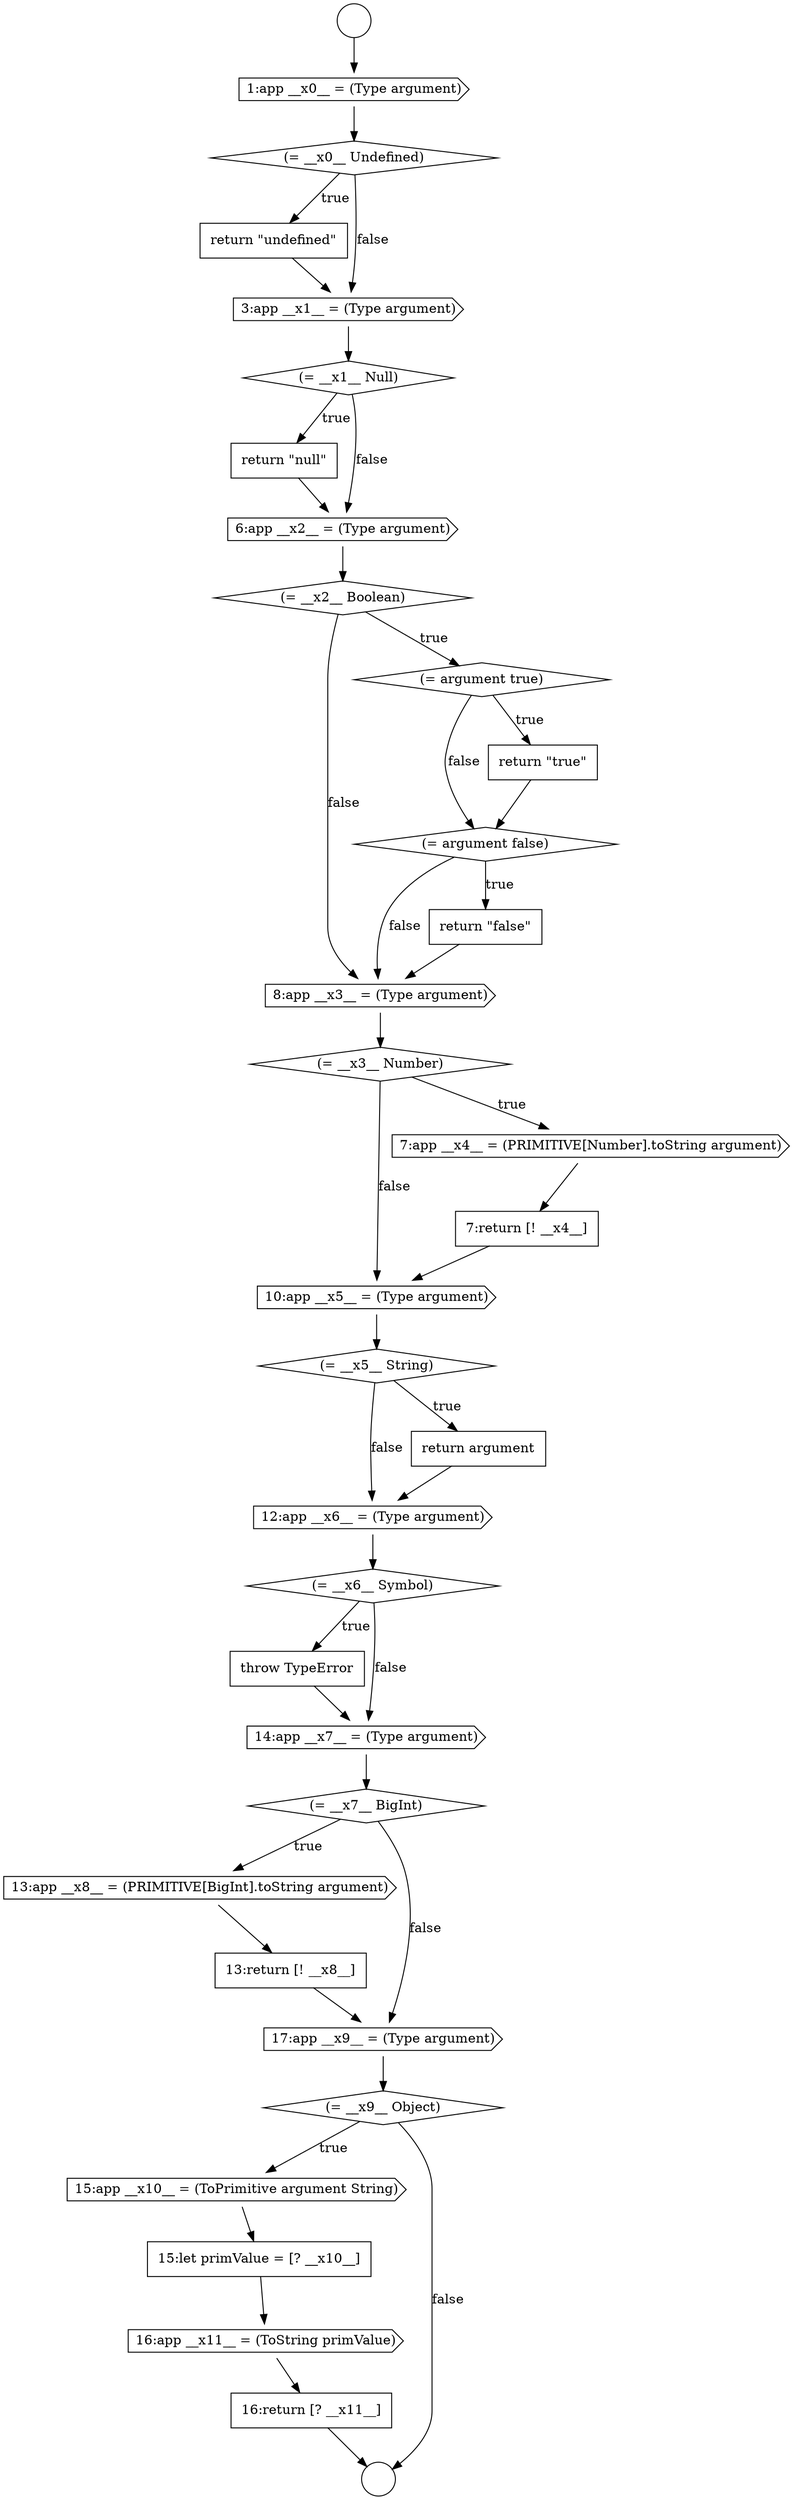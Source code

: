 digraph {
  node21047 [shape=cds, label=<<font color="black">8:app __x3__ = (Type argument)</font>> color="black" fillcolor="white" style=filled]
  node21037 [shape=none, margin=0, label=<<font color="black">
    <table border="0" cellborder="1" cellspacing="0" cellpadding="10">
      <tr><td align="left">return &quot;undefined&quot;</td></tr>
    </table>
  </font>> color="black" fillcolor="white" style=filled]
  node21060 [shape=none, margin=0, label=<<font color="black">
    <table border="0" cellborder="1" cellspacing="0" cellpadding="10">
      <tr><td align="left">13:return [! __x8__]</td></tr>
    </table>
  </font>> color="black" fillcolor="white" style=filled]
  node21051 [shape=cds, label=<<font color="black">10:app __x5__ = (Type argument)</font>> color="black" fillcolor="white" style=filled]
  node21035 [shape=cds, label=<<font color="black">1:app __x0__ = (Type argument)</font>> color="black" fillcolor="white" style=filled]
  node21052 [shape=diamond, label=<<font color="black">(= __x5__ String)</font>> color="black" fillcolor="white" style=filled]
  node21065 [shape=cds, label=<<font color="black">16:app __x11__ = (ToString primValue)</font>> color="black" fillcolor="white" style=filled]
  node21039 [shape=diamond, label=<<font color="black">(= __x1__ Null)</font>> color="black" fillcolor="white" style=filled]
  node21056 [shape=none, margin=0, label=<<font color="black">
    <table border="0" cellborder="1" cellspacing="0" cellpadding="10">
      <tr><td align="left">throw TypeError</td></tr>
    </table>
  </font>> color="black" fillcolor="white" style=filled]
  node21049 [shape=cds, label=<<font color="black">7:app __x4__ = (PRIMITIVE[Number].toString argument)</font>> color="black" fillcolor="white" style=filled]
  node21040 [shape=none, margin=0, label=<<font color="black">
    <table border="0" cellborder="1" cellspacing="0" cellpadding="10">
      <tr><td align="left">return &quot;null&quot;</td></tr>
    </table>
  </font>> color="black" fillcolor="white" style=filled]
  node21050 [shape=none, margin=0, label=<<font color="black">
    <table border="0" cellborder="1" cellspacing="0" cellpadding="10">
      <tr><td align="left">7:return [! __x4__]</td></tr>
    </table>
  </font>> color="black" fillcolor="white" style=filled]
  node21043 [shape=diamond, label=<<font color="black">(= argument true)</font>> color="black" fillcolor="white" style=filled]
  node21064 [shape=none, margin=0, label=<<font color="black">
    <table border="0" cellborder="1" cellspacing="0" cellpadding="10">
      <tr><td align="left">15:let primValue = [? __x10__]</td></tr>
    </table>
  </font>> color="black" fillcolor="white" style=filled]
  node21066 [shape=none, margin=0, label=<<font color="black">
    <table border="0" cellborder="1" cellspacing="0" cellpadding="10">
      <tr><td align="left">16:return [? __x11__]</td></tr>
    </table>
  </font>> color="black" fillcolor="white" style=filled]
  node21054 [shape=cds, label=<<font color="black">12:app __x6__ = (Type argument)</font>> color="black" fillcolor="white" style=filled]
  node21063 [shape=cds, label=<<font color="black">15:app __x10__ = (ToPrimitive argument String)</font>> color="black" fillcolor="white" style=filled]
  node21034 [shape=circle label=" " color="black" fillcolor="white" style=filled]
  node21033 [shape=circle label=" " color="black" fillcolor="white" style=filled]
  node21042 [shape=diamond, label=<<font color="black">(= __x2__ Boolean)</font>> color="black" fillcolor="white" style=filled]
  node21059 [shape=cds, label=<<font color="black">13:app __x8__ = (PRIMITIVE[BigInt].toString argument)</font>> color="black" fillcolor="white" style=filled]
  node21038 [shape=cds, label=<<font color="black">3:app __x1__ = (Type argument)</font>> color="black" fillcolor="white" style=filled]
  node21055 [shape=diamond, label=<<font color="black">(= __x6__ Symbol)</font>> color="black" fillcolor="white" style=filled]
  node21046 [shape=none, margin=0, label=<<font color="black">
    <table border="0" cellborder="1" cellspacing="0" cellpadding="10">
      <tr><td align="left">return &quot;false&quot;</td></tr>
    </table>
  </font>> color="black" fillcolor="white" style=filled]
  node21045 [shape=diamond, label=<<font color="black">(= argument false)</font>> color="black" fillcolor="white" style=filled]
  node21062 [shape=diamond, label=<<font color="black">(= __x9__ Object)</font>> color="black" fillcolor="white" style=filled]
  node21058 [shape=diamond, label=<<font color="black">(= __x7__ BigInt)</font>> color="black" fillcolor="white" style=filled]
  node21041 [shape=cds, label=<<font color="black">6:app __x2__ = (Type argument)</font>> color="black" fillcolor="white" style=filled]
  node21061 [shape=cds, label=<<font color="black">17:app __x9__ = (Type argument)</font>> color="black" fillcolor="white" style=filled]
  node21036 [shape=diamond, label=<<font color="black">(= __x0__ Undefined)</font>> color="black" fillcolor="white" style=filled]
  node21053 [shape=none, margin=0, label=<<font color="black">
    <table border="0" cellborder="1" cellspacing="0" cellpadding="10">
      <tr><td align="left">return argument</td></tr>
    </table>
  </font>> color="black" fillcolor="white" style=filled]
  node21048 [shape=diamond, label=<<font color="black">(= __x3__ Number)</font>> color="black" fillcolor="white" style=filled]
  node21057 [shape=cds, label=<<font color="black">14:app __x7__ = (Type argument)</font>> color="black" fillcolor="white" style=filled]
  node21044 [shape=none, margin=0, label=<<font color="black">
    <table border="0" cellborder="1" cellspacing="0" cellpadding="10">
      <tr><td align="left">return &quot;true&quot;</td></tr>
    </table>
  </font>> color="black" fillcolor="white" style=filled]
  node21051 -> node21052 [ color="black"]
  node21063 -> node21064 [ color="black"]
  node21045 -> node21046 [label=<<font color="black">true</font>> color="black"]
  node21045 -> node21047 [label=<<font color="black">false</font>> color="black"]
  node21042 -> node21043 [label=<<font color="black">true</font>> color="black"]
  node21042 -> node21047 [label=<<font color="black">false</font>> color="black"]
  node21035 -> node21036 [ color="black"]
  node21059 -> node21060 [ color="black"]
  node21056 -> node21057 [ color="black"]
  node21060 -> node21061 [ color="black"]
  node21064 -> node21065 [ color="black"]
  node21050 -> node21051 [ color="black"]
  node21048 -> node21049 [label=<<font color="black">true</font>> color="black"]
  node21048 -> node21051 [label=<<font color="black">false</font>> color="black"]
  node21065 -> node21066 [ color="black"]
  node21062 -> node21063 [label=<<font color="black">true</font>> color="black"]
  node21062 -> node21034 [label=<<font color="black">false</font>> color="black"]
  node21053 -> node21054 [ color="black"]
  node21044 -> node21045 [ color="black"]
  node21036 -> node21037 [label=<<font color="black">true</font>> color="black"]
  node21036 -> node21038 [label=<<font color="black">false</font>> color="black"]
  node21052 -> node21053 [label=<<font color="black">true</font>> color="black"]
  node21052 -> node21054 [label=<<font color="black">false</font>> color="black"]
  node21057 -> node21058 [ color="black"]
  node21047 -> node21048 [ color="black"]
  node21040 -> node21041 [ color="black"]
  node21037 -> node21038 [ color="black"]
  node21043 -> node21044 [label=<<font color="black">true</font>> color="black"]
  node21043 -> node21045 [label=<<font color="black">false</font>> color="black"]
  node21058 -> node21059 [label=<<font color="black">true</font>> color="black"]
  node21058 -> node21061 [label=<<font color="black">false</font>> color="black"]
  node21039 -> node21040 [label=<<font color="black">true</font>> color="black"]
  node21039 -> node21041 [label=<<font color="black">false</font>> color="black"]
  node21038 -> node21039 [ color="black"]
  node21033 -> node21035 [ color="black"]
  node21055 -> node21056 [label=<<font color="black">true</font>> color="black"]
  node21055 -> node21057 [label=<<font color="black">false</font>> color="black"]
  node21054 -> node21055 [ color="black"]
  node21046 -> node21047 [ color="black"]
  node21066 -> node21034 [ color="black"]
  node21061 -> node21062 [ color="black"]
  node21049 -> node21050 [ color="black"]
  node21041 -> node21042 [ color="black"]
}

